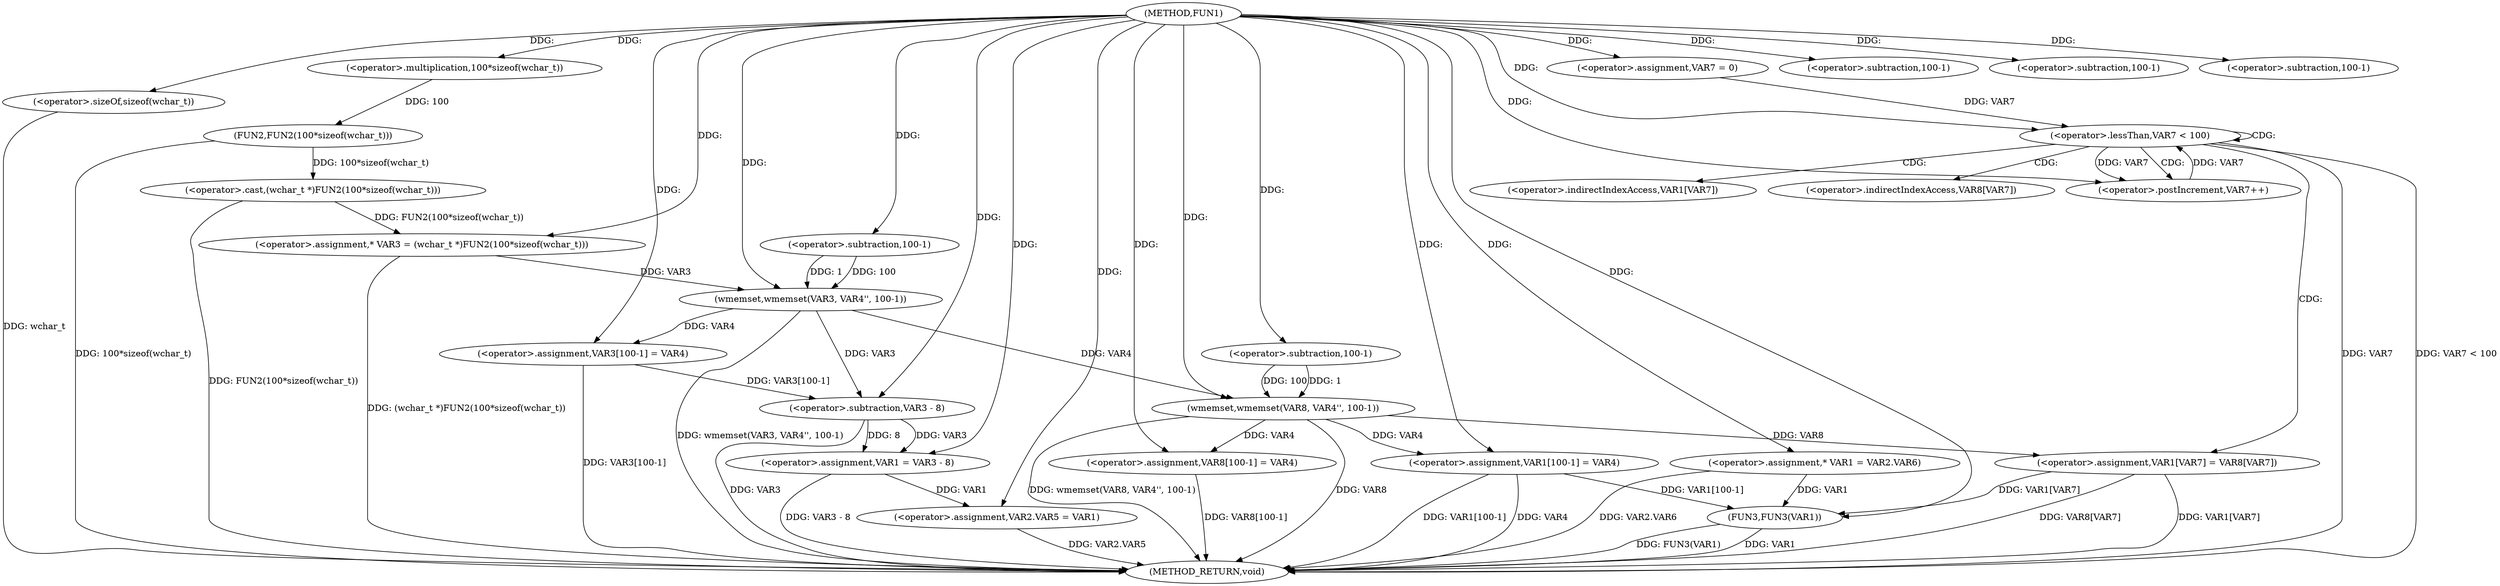 digraph FUN1 {  
"1000100" [label = "(METHOD,FUN1)" ]
"1000186" [label = "(METHOD_RETURN,void)" ]
"1000105" [label = "(<operator>.assignment,* VAR3 = (wchar_t *)FUN2(100*sizeof(wchar_t)))" ]
"1000107" [label = "(<operator>.cast,(wchar_t *)FUN2(100*sizeof(wchar_t)))" ]
"1000109" [label = "(FUN2,FUN2(100*sizeof(wchar_t)))" ]
"1000110" [label = "(<operator>.multiplication,100*sizeof(wchar_t))" ]
"1000112" [label = "(<operator>.sizeOf,sizeof(wchar_t))" ]
"1000114" [label = "(wmemset,wmemset(VAR3, VAR4'', 100-1))" ]
"1000117" [label = "(<operator>.subtraction,100-1)" ]
"1000120" [label = "(<operator>.assignment,VAR3[100-1] = VAR4)" ]
"1000123" [label = "(<operator>.subtraction,100-1)" ]
"1000127" [label = "(<operator>.assignment,VAR1 = VAR3 - 8)" ]
"1000129" [label = "(<operator>.subtraction,VAR3 - 8)" ]
"1000132" [label = "(<operator>.assignment,VAR2.VAR5 = VAR1)" ]
"1000139" [label = "(<operator>.assignment,* VAR1 = VAR2.VAR6)" ]
"1000147" [label = "(wmemset,wmemset(VAR8, VAR4'', 100-1))" ]
"1000150" [label = "(<operator>.subtraction,100-1)" ]
"1000153" [label = "(<operator>.assignment,VAR8[100-1] = VAR4)" ]
"1000156" [label = "(<operator>.subtraction,100-1)" ]
"1000161" [label = "(<operator>.assignment,VAR7 = 0)" ]
"1000164" [label = "(<operator>.lessThan,VAR7 < 100)" ]
"1000167" [label = "(<operator>.postIncrement,VAR7++)" ]
"1000170" [label = "(<operator>.assignment,VAR1[VAR7] = VAR8[VAR7])" ]
"1000177" [label = "(<operator>.assignment,VAR1[100-1] = VAR4)" ]
"1000180" [label = "(<operator>.subtraction,100-1)" ]
"1000184" [label = "(FUN3,FUN3(VAR1))" ]
"1000171" [label = "(<operator>.indirectIndexAccess,VAR1[VAR7])" ]
"1000174" [label = "(<operator>.indirectIndexAccess,VAR8[VAR7])" ]
  "1000177" -> "1000186"  [ label = "DDG: VAR1[100-1]"] 
  "1000184" -> "1000186"  [ label = "DDG: VAR1"] 
  "1000105" -> "1000186"  [ label = "DDG: (wchar_t *)FUN2(100*sizeof(wchar_t))"] 
  "1000114" -> "1000186"  [ label = "DDG: wmemset(VAR3, VAR4'', 100-1)"] 
  "1000184" -> "1000186"  [ label = "DDG: FUN3(VAR1)"] 
  "1000147" -> "1000186"  [ label = "DDG: VAR8"] 
  "1000153" -> "1000186"  [ label = "DDG: VAR8[100-1]"] 
  "1000170" -> "1000186"  [ label = "DDG: VAR1[VAR7]"] 
  "1000164" -> "1000186"  [ label = "DDG: VAR7"] 
  "1000129" -> "1000186"  [ label = "DDG: VAR3"] 
  "1000164" -> "1000186"  [ label = "DDG: VAR7 < 100"] 
  "1000139" -> "1000186"  [ label = "DDG: VAR2.VAR6"] 
  "1000127" -> "1000186"  [ label = "DDG: VAR3 - 8"] 
  "1000120" -> "1000186"  [ label = "DDG: VAR3[100-1]"] 
  "1000132" -> "1000186"  [ label = "DDG: VAR2.VAR5"] 
  "1000112" -> "1000186"  [ label = "DDG: wchar_t"] 
  "1000109" -> "1000186"  [ label = "DDG: 100*sizeof(wchar_t)"] 
  "1000147" -> "1000186"  [ label = "DDG: wmemset(VAR8, VAR4'', 100-1)"] 
  "1000177" -> "1000186"  [ label = "DDG: VAR4"] 
  "1000170" -> "1000186"  [ label = "DDG: VAR8[VAR7]"] 
  "1000107" -> "1000186"  [ label = "DDG: FUN2(100*sizeof(wchar_t))"] 
  "1000107" -> "1000105"  [ label = "DDG: FUN2(100*sizeof(wchar_t))"] 
  "1000100" -> "1000105"  [ label = "DDG: "] 
  "1000109" -> "1000107"  [ label = "DDG: 100*sizeof(wchar_t)"] 
  "1000110" -> "1000109"  [ label = "DDG: 100"] 
  "1000100" -> "1000110"  [ label = "DDG: "] 
  "1000100" -> "1000112"  [ label = "DDG: "] 
  "1000105" -> "1000114"  [ label = "DDG: VAR3"] 
  "1000100" -> "1000114"  [ label = "DDG: "] 
  "1000117" -> "1000114"  [ label = "DDG: 100"] 
  "1000117" -> "1000114"  [ label = "DDG: 1"] 
  "1000100" -> "1000117"  [ label = "DDG: "] 
  "1000114" -> "1000120"  [ label = "DDG: VAR4"] 
  "1000100" -> "1000120"  [ label = "DDG: "] 
  "1000100" -> "1000123"  [ label = "DDG: "] 
  "1000129" -> "1000127"  [ label = "DDG: VAR3"] 
  "1000129" -> "1000127"  [ label = "DDG: 8"] 
  "1000100" -> "1000127"  [ label = "DDG: "] 
  "1000114" -> "1000129"  [ label = "DDG: VAR3"] 
  "1000120" -> "1000129"  [ label = "DDG: VAR3[100-1]"] 
  "1000100" -> "1000129"  [ label = "DDG: "] 
  "1000127" -> "1000132"  [ label = "DDG: VAR1"] 
  "1000100" -> "1000132"  [ label = "DDG: "] 
  "1000100" -> "1000139"  [ label = "DDG: "] 
  "1000100" -> "1000147"  [ label = "DDG: "] 
  "1000114" -> "1000147"  [ label = "DDG: VAR4"] 
  "1000150" -> "1000147"  [ label = "DDG: 100"] 
  "1000150" -> "1000147"  [ label = "DDG: 1"] 
  "1000100" -> "1000150"  [ label = "DDG: "] 
  "1000147" -> "1000153"  [ label = "DDG: VAR4"] 
  "1000100" -> "1000153"  [ label = "DDG: "] 
  "1000100" -> "1000156"  [ label = "DDG: "] 
  "1000100" -> "1000161"  [ label = "DDG: "] 
  "1000167" -> "1000164"  [ label = "DDG: VAR7"] 
  "1000161" -> "1000164"  [ label = "DDG: VAR7"] 
  "1000100" -> "1000164"  [ label = "DDG: "] 
  "1000164" -> "1000167"  [ label = "DDG: VAR7"] 
  "1000100" -> "1000167"  [ label = "DDG: "] 
  "1000147" -> "1000170"  [ label = "DDG: VAR8"] 
  "1000100" -> "1000177"  [ label = "DDG: "] 
  "1000147" -> "1000177"  [ label = "DDG: VAR4"] 
  "1000100" -> "1000180"  [ label = "DDG: "] 
  "1000177" -> "1000184"  [ label = "DDG: VAR1[100-1]"] 
  "1000139" -> "1000184"  [ label = "DDG: VAR1"] 
  "1000170" -> "1000184"  [ label = "DDG: VAR1[VAR7]"] 
  "1000100" -> "1000184"  [ label = "DDG: "] 
  "1000164" -> "1000170"  [ label = "CDG: "] 
  "1000164" -> "1000171"  [ label = "CDG: "] 
  "1000164" -> "1000164"  [ label = "CDG: "] 
  "1000164" -> "1000174"  [ label = "CDG: "] 
  "1000164" -> "1000167"  [ label = "CDG: "] 
}
